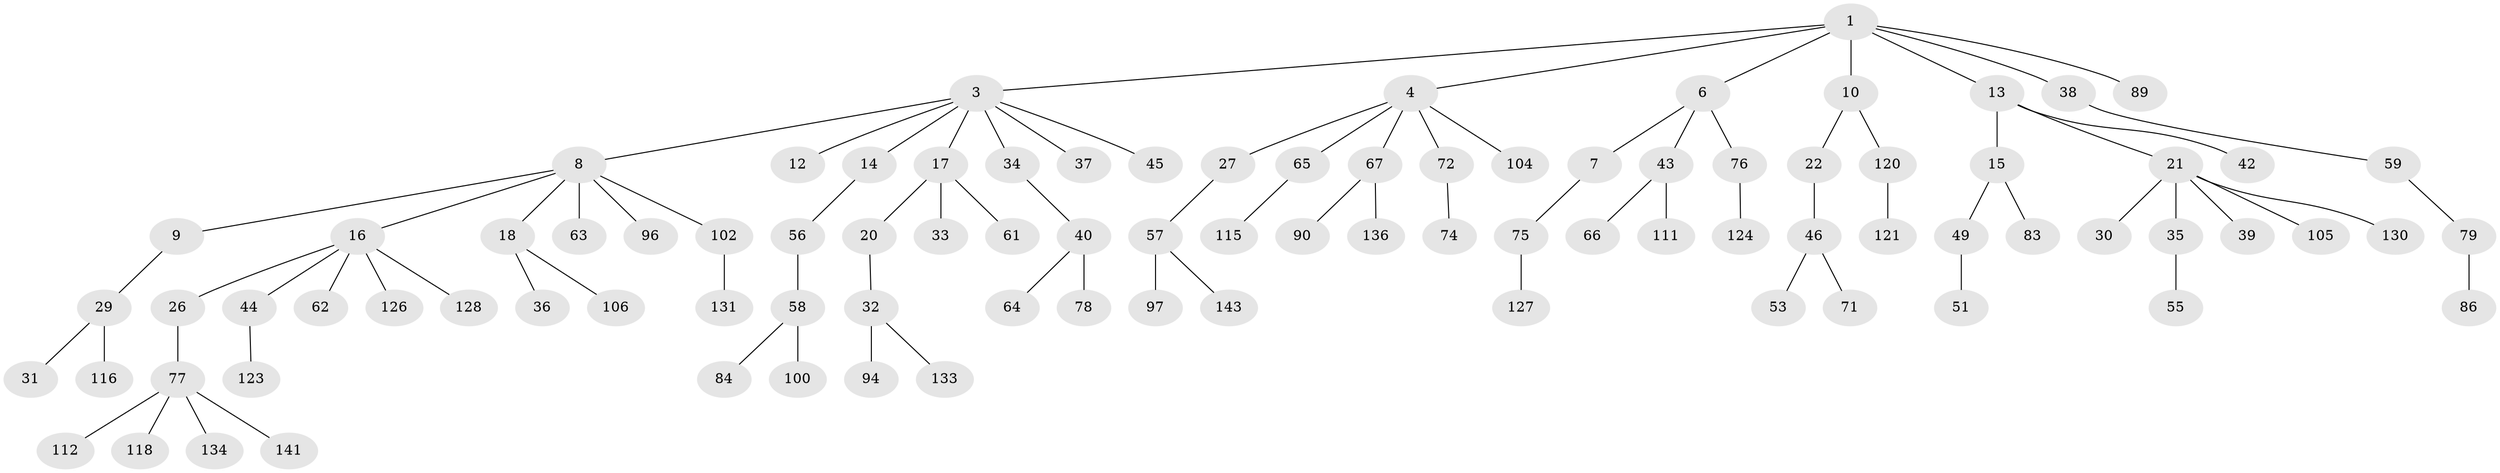 // original degree distribution, {5: 0.013888888888888888, 4: 0.09722222222222222, 6: 0.006944444444444444, 3: 0.1527777777777778, 7: 0.013888888888888888, 1: 0.5, 2: 0.2152777777777778}
// Generated by graph-tools (version 1.1) at 2025/11/02/27/25 16:11:25]
// undirected, 92 vertices, 91 edges
graph export_dot {
graph [start="1"]
  node [color=gray90,style=filled];
  1 [super="+2"];
  3 [super="+5"];
  4 [super="+48"];
  6 [super="+24"];
  7 [super="+81"];
  8 [super="+85"];
  9 [super="+11"];
  10 [super="+41"];
  12;
  13 [super="+50"];
  14 [super="+25"];
  15 [super="+69"];
  16 [super="+19"];
  17 [super="+28"];
  18 [super="+23"];
  20 [super="+99"];
  21 [super="+70"];
  22;
  26 [super="+52"];
  27 [super="+47"];
  29 [super="+144"];
  30;
  31 [super="+139"];
  32 [super="+68"];
  33 [super="+137"];
  34 [super="+108"];
  35 [super="+103"];
  36;
  37;
  38 [super="+91"];
  39 [super="+101"];
  40;
  42;
  43;
  44 [super="+109"];
  45;
  46 [super="+110"];
  49 [super="+54"];
  51 [super="+125"];
  53;
  55;
  56 [super="+82"];
  57 [super="+88"];
  58 [super="+60"];
  59;
  61 [super="+87"];
  62 [super="+129"];
  63;
  64 [super="+73"];
  65;
  66 [super="+95"];
  67 [super="+114"];
  71 [super="+80"];
  72 [super="+113"];
  74;
  75 [super="+135"];
  76 [super="+93"];
  77 [super="+92"];
  78 [super="+98"];
  79 [super="+107"];
  83;
  84;
  86 [super="+140"];
  89 [super="+119"];
  90 [super="+117"];
  94;
  96;
  97;
  100;
  102;
  104;
  105 [super="+132"];
  106;
  111 [super="+122"];
  112;
  115;
  116;
  118;
  120;
  121 [super="+138"];
  123;
  124;
  126;
  127;
  128;
  130;
  131;
  133;
  134;
  136 [super="+142"];
  141;
  143;
  1 -- 4;
  1 -- 6;
  1 -- 10;
  1 -- 38;
  1 -- 89;
  1 -- 3;
  1 -- 13;
  3 -- 8;
  3 -- 14;
  3 -- 17;
  3 -- 37;
  3 -- 34;
  3 -- 12;
  3 -- 45;
  4 -- 27;
  4 -- 72;
  4 -- 104;
  4 -- 65;
  4 -- 67;
  6 -- 7;
  6 -- 43;
  6 -- 76;
  7 -- 75;
  8 -- 9;
  8 -- 16;
  8 -- 18;
  8 -- 63;
  8 -- 96;
  8 -- 102;
  9 -- 29;
  10 -- 22;
  10 -- 120;
  13 -- 15;
  13 -- 21;
  13 -- 42;
  14 -- 56;
  15 -- 49;
  15 -- 83;
  16 -- 44;
  16 -- 128;
  16 -- 62;
  16 -- 26;
  16 -- 126;
  17 -- 20;
  17 -- 33;
  17 -- 61;
  18 -- 36;
  18 -- 106;
  20 -- 32;
  21 -- 30;
  21 -- 35;
  21 -- 39;
  21 -- 105;
  21 -- 130;
  22 -- 46;
  26 -- 77;
  27 -- 57;
  29 -- 31;
  29 -- 116;
  32 -- 94;
  32 -- 133;
  34 -- 40;
  35 -- 55;
  38 -- 59;
  40 -- 64;
  40 -- 78;
  43 -- 66;
  43 -- 111;
  44 -- 123;
  46 -- 53;
  46 -- 71;
  49 -- 51;
  56 -- 58;
  57 -- 97;
  57 -- 143;
  58 -- 84;
  58 -- 100;
  59 -- 79;
  65 -- 115;
  67 -- 90;
  67 -- 136;
  72 -- 74;
  75 -- 127;
  76 -- 124;
  77 -- 112;
  77 -- 118;
  77 -- 134;
  77 -- 141;
  79 -- 86;
  102 -- 131;
  120 -- 121;
}
